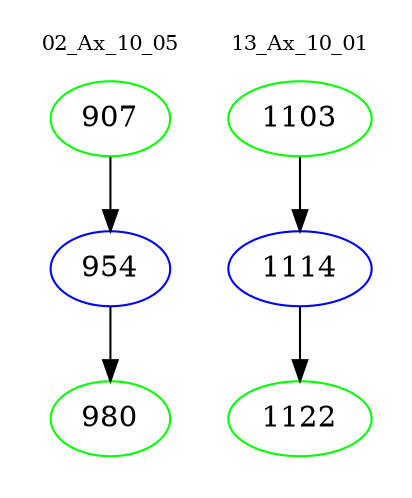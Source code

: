 digraph{
subgraph cluster_0 {
color = white
label = "02_Ax_10_05";
fontsize=10;
T0_907 [label="907", color="green"]
T0_907 -> T0_954 [color="black"]
T0_954 [label="954", color="blue"]
T0_954 -> T0_980 [color="black"]
T0_980 [label="980", color="green"]
}
subgraph cluster_1 {
color = white
label = "13_Ax_10_01";
fontsize=10;
T1_1103 [label="1103", color="green"]
T1_1103 -> T1_1114 [color="black"]
T1_1114 [label="1114", color="blue"]
T1_1114 -> T1_1122 [color="black"]
T1_1122 [label="1122", color="green"]
}
}
